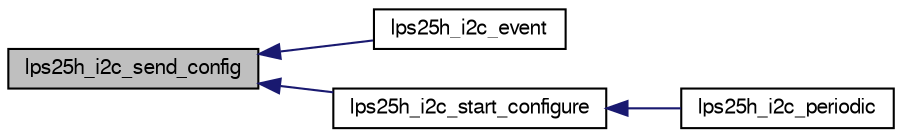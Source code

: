 digraph "lps25h_i2c_send_config"
{
  edge [fontname="FreeSans",fontsize="10",labelfontname="FreeSans",labelfontsize="10"];
  node [fontname="FreeSans",fontsize="10",shape=record];
  rankdir="LR";
  Node1 [label="lps25h_i2c_send_config",height=0.2,width=0.4,color="black", fillcolor="grey75", style="filled", fontcolor="black"];
  Node1 -> Node2 [dir="back",color="midnightblue",fontsize="10",style="solid",fontname="FreeSans"];
  Node2 [label="lps25h_i2c_event",height=0.2,width=0.4,color="black", fillcolor="white", style="filled",URL="$lps25h__i2c_8h.html#a3200399906291963f3820300c3ed140c"];
  Node1 -> Node3 [dir="back",color="midnightblue",fontsize="10",style="solid",fontname="FreeSans"];
  Node3 [label="lps25h_i2c_start_configure",height=0.2,width=0.4,color="black", fillcolor="white", style="filled",URL="$lps25h__i2c_8h.html#a4384ffd790e5267a88536b55f9ed9b06"];
  Node3 -> Node4 [dir="back",color="midnightblue",fontsize="10",style="solid",fontname="FreeSans"];
  Node4 [label="lps25h_i2c_periodic",height=0.2,width=0.4,color="black", fillcolor="white", style="filled",URL="$lps25h__i2c_8h.html#a7dfc610e0bc463255583395e7f2712f8"];
}
